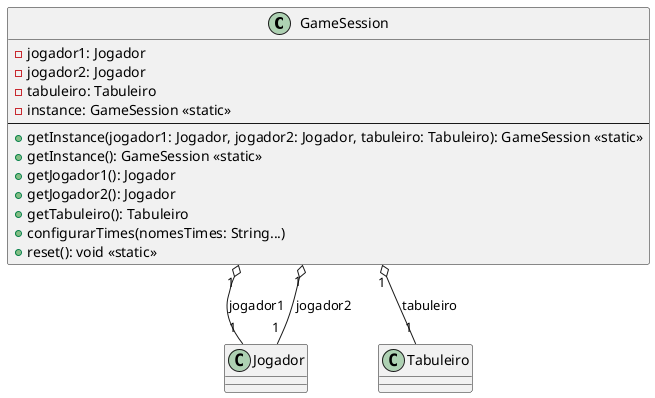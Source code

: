 @startuml
class GameSession {
    - jogador1: Jogador
    - jogador2: Jogador
    - tabuleiro: Tabuleiro
    - instance: GameSession <<static>>
    --
    + getInstance(jogador1: Jogador, jogador2: Jogador, tabuleiro: Tabuleiro): GameSession <<static>>
    + getInstance(): GameSession <<static>>
    + getJogador1(): Jogador
    + getJogador2(): Jogador
    + getTabuleiro(): Tabuleiro
    + configurarTimes(nomesTimes: String...)
    + reset(): void <<static>>
}

class Jogador
class Tabuleiro

GameSession "1" o-- "1" Jogador : jogador1
GameSession "1" o-- "1" Jogador : jogador2
GameSession "1" o-- "1" Tabuleiro : tabuleiro

@enduml
